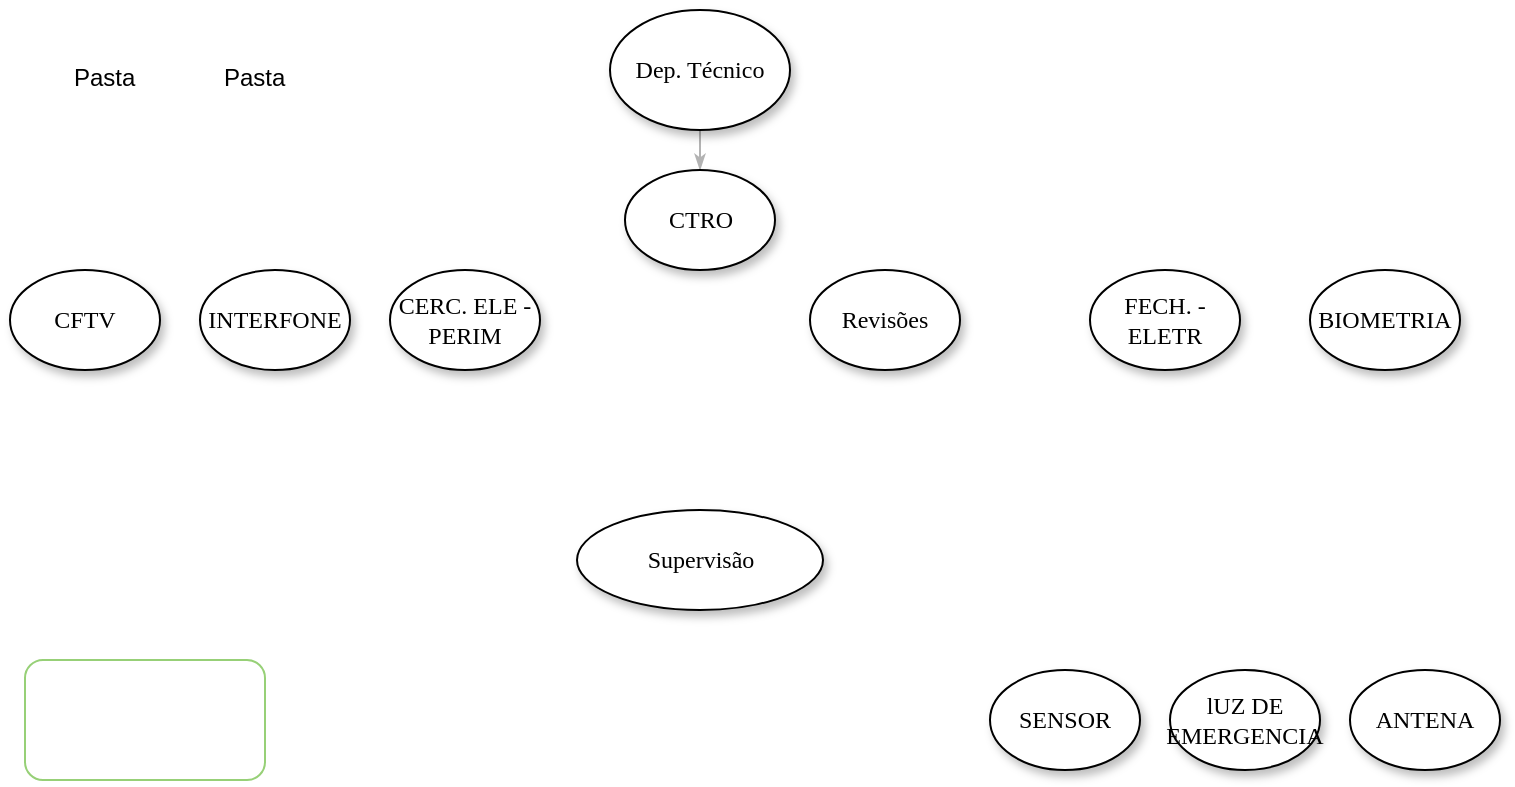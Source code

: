 <mxfile version="12.2.9" type="github" pages="3">
  <diagram id="42789a77-a242-8287-6e28-9cd8cfd52e62" name="Page-1">
    <mxGraphModel dx="770" dy="461" grid="1" gridSize="10" guides="1" tooltips="1" connect="1" arrows="1" fold="1" page="1" pageScale="1" pageWidth="1169" pageHeight="827" background="#ffffff" math="0" shadow="0">
      <root>
        <mxCell id="0"/>
        <mxCell id="1" parent="0"/>
        <mxCell id="1ea317790d2ca983-12" style="edgeStyle=none;rounded=1;html=1;labelBackgroundColor=none;startArrow=none;startFill=0;startSize=5;endArrow=classicThin;endFill=1;endSize=5;jettySize=auto;orthogonalLoop=1;strokeColor=#B3B3B3;strokeWidth=1;fontFamily=Verdana;fontSize=12" parent="1" source="1ea317790d2ca983-1" target="1ea317790d2ca983-2" edge="1">
          <mxGeometry relative="1" as="geometry"/>
        </mxCell>
        <mxCell id="1ea317790d2ca983-1" value="Dep. Técnico" style="ellipse;whiteSpace=wrap;html=1;rounded=0;shadow=1;comic=0;labelBackgroundColor=none;strokeWidth=1;fontFamily=Verdana;fontSize=12;align=center;" parent="1" vertex="1">
          <mxGeometry x="350" y="20" width="90" height="60" as="geometry"/>
        </mxCell>
        <mxCell id="1ea317790d2ca983-2" value="&lt;span&gt;CTRO&lt;br&gt;&lt;/span&gt;" style="ellipse;whiteSpace=wrap;html=1;rounded=0;shadow=1;comic=0;labelBackgroundColor=none;strokeWidth=1;fontFamily=Verdana;fontSize=12;align=center;" parent="1" vertex="1">
          <mxGeometry x="357.5" y="100" width="75" height="50" as="geometry"/>
        </mxCell>
        <mxCell id="1ea317790d2ca983-3" value="ANTENA" style="ellipse;whiteSpace=wrap;html=1;rounded=0;shadow=1;comic=0;labelBackgroundColor=none;strokeWidth=1;fontFamily=Verdana;fontSize=12;align=center;" parent="1" vertex="1">
          <mxGeometry x="720" y="350" width="75" height="50" as="geometry"/>
        </mxCell>
        <mxCell id="1ea317790d2ca983-4" value="lUZ DE EMERGENCIA" style="ellipse;whiteSpace=wrap;html=1;rounded=0;shadow=1;comic=0;labelBackgroundColor=none;strokeWidth=1;fontFamily=Verdana;fontSize=12;align=center;" parent="1" vertex="1">
          <mxGeometry x="630" y="350" width="75" height="50" as="geometry"/>
        </mxCell>
        <mxCell id="1ea317790d2ca983-6" value="INTERFONE" style="ellipse;whiteSpace=wrap;html=1;rounded=0;shadow=1;comic=0;labelBackgroundColor=none;strokeWidth=1;fontFamily=Verdana;fontSize=12;align=center;" parent="1" vertex="1">
          <mxGeometry x="145" y="150" width="75" height="50" as="geometry"/>
        </mxCell>
        <mxCell id="pv-MYPlanc4I3bOUTiyF-2" value="CERC. ELE - PERIM" style="ellipse;whiteSpace=wrap;html=1;rounded=0;shadow=1;comic=0;labelBackgroundColor=none;strokeWidth=1;fontFamily=Verdana;fontSize=12;align=center;" parent="1" vertex="1">
          <mxGeometry x="240" y="150" width="75" height="50" as="geometry"/>
        </mxCell>
        <mxCell id="1ea317790d2ca983-7" value="CFTV" style="ellipse;whiteSpace=wrap;html=1;rounded=0;shadow=1;comic=0;labelBackgroundColor=none;strokeWidth=1;fontFamily=Verdana;fontSize=12;align=center;" parent="1" vertex="1">
          <mxGeometry x="50" y="150" width="75" height="50" as="geometry"/>
        </mxCell>
        <mxCell id="1ea317790d2ca983-8" value="Supervisão" style="ellipse;whiteSpace=wrap;html=1;rounded=0;shadow=1;comic=0;labelBackgroundColor=none;strokeWidth=1;fontFamily=Verdana;fontSize=12;align=center;" parent="1" vertex="1">
          <mxGeometry x="333.5" y="270" width="123" height="50" as="geometry"/>
        </mxCell>
        <mxCell id="pv-MYPlanc4I3bOUTiyF-6" value="Pasta" style="text;html=1;" parent="1" vertex="1">
          <mxGeometry x="155" y="40" width="45" height="20" as="geometry"/>
        </mxCell>
        <mxCell id="pv-MYPlanc4I3bOUTiyF-9" value="Pasta" style="text;html=1;" parent="1" vertex="1">
          <mxGeometry x="80" y="40" width="45" height="20" as="geometry"/>
        </mxCell>
        <mxCell id="pv-MYPlanc4I3bOUTiyF-11" value="FECH. - ELETR" style="ellipse;whiteSpace=wrap;html=1;rounded=0;shadow=1;comic=0;labelBackgroundColor=none;strokeWidth=1;fontFamily=Verdana;fontSize=12;align=center;" parent="1" vertex="1">
          <mxGeometry x="590" y="150" width="75" height="50" as="geometry"/>
        </mxCell>
        <mxCell id="pv-MYPlanc4I3bOUTiyF-20" value="Revisões" style="ellipse;whiteSpace=wrap;html=1;rounded=0;shadow=1;comic=0;labelBackgroundColor=none;strokeWidth=1;fontFamily=Verdana;fontSize=12;align=center;" parent="1" vertex="1">
          <mxGeometry x="450" y="150" width="75" height="50" as="geometry"/>
        </mxCell>
        <mxCell id="pv-MYPlanc4I3bOUTiyF-23" value="BIOMETRIA" style="ellipse;whiteSpace=wrap;html=1;rounded=0;shadow=1;comic=0;labelBackgroundColor=none;strokeWidth=1;fontFamily=Verdana;fontSize=12;align=center;" parent="1" vertex="1">
          <mxGeometry x="700" y="150" width="75" height="50" as="geometry"/>
        </mxCell>
        <mxCell id="pv-MYPlanc4I3bOUTiyF-34" value="SENSOR" style="ellipse;whiteSpace=wrap;html=1;rounded=0;shadow=1;comic=0;labelBackgroundColor=none;strokeWidth=1;fontFamily=Verdana;fontSize=12;align=center;" parent="1" vertex="1">
          <mxGeometry x="540" y="350" width="75" height="50" as="geometry"/>
        </mxCell>
        <mxCell id="pv-MYPlanc4I3bOUTiyF-35" value="" style="rounded=1;whiteSpace=wrap;html=1;strokeColor=#97D077;strokeWidth=1;" parent="1" vertex="1">
          <mxGeometry x="57.5" y="345" width="120" height="60" as="geometry"/>
        </mxCell>
      </root>
    </mxGraphModel>
  </diagram>
  <diagram id="VowPSKLSwcdL8PGmFeqZ" name="Dep. Técinico">
    <mxGraphModel dx="1283" dy="768" grid="1" gridSize="10" guides="1" tooltips="1" connect="1" arrows="1" fold="1" page="1" pageScale="1" pageWidth="1169" pageHeight="827" math="0" shadow="0">
      <root>
        <mxCell id="izdePBgaHRLxN76MMXIb-0"/>
        <mxCell id="izdePBgaHRLxN76MMXIb-1" parent="izdePBgaHRLxN76MMXIb-0"/>
        <mxCell id="0TEE65AGIhRXkWMVHrGa-7" style="edgeStyle=orthogonalEdgeStyle;rounded=0;orthogonalLoop=1;jettySize=auto;html=1;exitX=0.5;exitY=1;exitDx=0;exitDy=0;entryX=0.5;entryY=0;entryDx=0;entryDy=0;" parent="izdePBgaHRLxN76MMXIb-1" source="1FYyuzmXrX8Bn1QbTcke-0" target="1FYyuzmXrX8Bn1QbTcke-1" edge="1">
          <mxGeometry relative="1" as="geometry"/>
        </mxCell>
        <mxCell id="1FYyuzmXrX8Bn1QbTcke-0" value="&lt;font style=&quot;font-size: 13px&quot;&gt;&lt;b&gt;Dep. Técinico&lt;/b&gt;&lt;/font&gt;" style="rounded=1;whiteSpace=wrap;html=1;strokeColor=#1A1A1A;strokeWidth=1;" parent="izdePBgaHRLxN76MMXIb-1" vertex="1">
          <mxGeometry x="497.5" y="107" width="120" height="40" as="geometry"/>
        </mxCell>
        <mxCell id="0TEE65AGIhRXkWMVHrGa-9" style="edgeStyle=orthogonalEdgeStyle;rounded=0;orthogonalLoop=1;jettySize=auto;html=1;exitX=0.5;exitY=1;exitDx=0;exitDy=0;entryX=0.5;entryY=0;entryDx=0;entryDy=0;" parent="izdePBgaHRLxN76MMXIb-1" source="1FYyuzmXrX8Bn1QbTcke-1" target="1FYyuzmXrX8Bn1QbTcke-7" edge="1">
          <mxGeometry relative="1" as="geometry"/>
        </mxCell>
        <mxCell id="0TEE65AGIhRXkWMVHrGa-10" style="edgeStyle=orthogonalEdgeStyle;rounded=0;orthogonalLoop=1;jettySize=auto;html=1;exitX=1;exitY=0.5;exitDx=0;exitDy=0;entryX=0.5;entryY=0;entryDx=0;entryDy=0;" parent="izdePBgaHRLxN76MMXIb-1" source="1FYyuzmXrX8Bn1QbTcke-1" target="1FYyuzmXrX8Bn1QbTcke-8" edge="1">
          <mxGeometry relative="1" as="geometry"/>
        </mxCell>
        <mxCell id="0TEE65AGIhRXkWMVHrGa-11" style="edgeStyle=orthogonalEdgeStyle;rounded=0;orthogonalLoop=1;jettySize=auto;html=1;exitX=1;exitY=0.5;exitDx=0;exitDy=0;" parent="izdePBgaHRLxN76MMXIb-1" source="1FYyuzmXrX8Bn1QbTcke-1" target="0TEE65AGIhRXkWMVHrGa-2" edge="1">
          <mxGeometry relative="1" as="geometry"/>
        </mxCell>
        <mxCell id="0TEE65AGIhRXkWMVHrGa-12" style="edgeStyle=orthogonalEdgeStyle;rounded=0;orthogonalLoop=1;jettySize=auto;html=1;exitX=1;exitY=0.5;exitDx=0;exitDy=0;entryX=0.5;entryY=0;entryDx=0;entryDy=0;" parent="izdePBgaHRLxN76MMXIb-1" source="1FYyuzmXrX8Bn1QbTcke-1" target="0TEE65AGIhRXkWMVHrGa-5" edge="1">
          <mxGeometry relative="1" as="geometry"/>
        </mxCell>
        <mxCell id="0TEE65AGIhRXkWMVHrGa-13" style="edgeStyle=orthogonalEdgeStyle;rounded=0;orthogonalLoop=1;jettySize=auto;html=1;exitX=1;exitY=0.5;exitDx=0;exitDy=0;entryX=0.5;entryY=0;entryDx=0;entryDy=0;" parent="izdePBgaHRLxN76MMXIb-1" source="1FYyuzmXrX8Bn1QbTcke-1" target="0TEE65AGIhRXkWMVHrGa-6" edge="1">
          <mxGeometry relative="1" as="geometry"/>
        </mxCell>
        <mxCell id="0TEE65AGIhRXkWMVHrGa-14" style="edgeStyle=orthogonalEdgeStyle;rounded=0;orthogonalLoop=1;jettySize=auto;html=1;exitX=0;exitY=0.5;exitDx=0;exitDy=0;entryX=0.5;entryY=0;entryDx=0;entryDy=0;" parent="izdePBgaHRLxN76MMXIb-1" source="1FYyuzmXrX8Bn1QbTcke-1" target="1FYyuzmXrX8Bn1QbTcke-6" edge="1">
          <mxGeometry relative="1" as="geometry"/>
        </mxCell>
        <mxCell id="0TEE65AGIhRXkWMVHrGa-15" style="edgeStyle=orthogonalEdgeStyle;rounded=0;orthogonalLoop=1;jettySize=auto;html=1;entryX=0.5;entryY=0;entryDx=0;entryDy=0;" parent="izdePBgaHRLxN76MMXIb-1" source="1FYyuzmXrX8Bn1QbTcke-1" target="1FYyuzmXrX8Bn1QbTcke-5" edge="1">
          <mxGeometry relative="1" as="geometry"/>
        </mxCell>
        <mxCell id="0TEE65AGIhRXkWMVHrGa-16" style="edgeStyle=orthogonalEdgeStyle;rounded=0;orthogonalLoop=1;jettySize=auto;html=1;entryX=0.5;entryY=0;entryDx=0;entryDy=0;" parent="izdePBgaHRLxN76MMXIb-1" source="1FYyuzmXrX8Bn1QbTcke-1" target="1FYyuzmXrX8Bn1QbTcke-4" edge="1">
          <mxGeometry relative="1" as="geometry"/>
        </mxCell>
        <mxCell id="0TEE65AGIhRXkWMVHrGa-17" style="edgeStyle=orthogonalEdgeStyle;rounded=0;orthogonalLoop=1;jettySize=auto;html=1;" parent="izdePBgaHRLxN76MMXIb-1" source="1FYyuzmXrX8Bn1QbTcke-1" target="1FYyuzmXrX8Bn1QbTcke-3" edge="1">
          <mxGeometry relative="1" as="geometry"/>
        </mxCell>
        <mxCell id="Jy4Oo53KS_WOsFD6y95R-51" style="edgeStyle=orthogonalEdgeStyle;rounded=0;orthogonalLoop=1;jettySize=auto;html=1;exitX=1;exitY=0.5;exitDx=0;exitDy=0;entryX=0.5;entryY=0;entryDx=0;entryDy=0;fontSize=12;" parent="izdePBgaHRLxN76MMXIb-1" source="1FYyuzmXrX8Bn1QbTcke-1" target="Jy4Oo53KS_WOsFD6y95R-50" edge="1">
          <mxGeometry relative="1" as="geometry"/>
        </mxCell>
        <mxCell id="1FYyuzmXrX8Bn1QbTcke-1" value="&lt;span style=&quot;font-size: 13px&quot;&gt;&lt;b&gt;CTRO&lt;/b&gt;&lt;/span&gt;" style="rounded=1;whiteSpace=wrap;html=1;strokeColor=#1A1A1A;strokeWidth=1;" parent="izdePBgaHRLxN76MMXIb-1" vertex="1">
          <mxGeometry x="497.5" y="207" width="120" height="40" as="geometry"/>
        </mxCell>
        <mxCell id="Jy4Oo53KS_WOsFD6y95R-13" style="edgeStyle=orthogonalEdgeStyle;rounded=0;orthogonalLoop=1;jettySize=auto;html=1;entryX=0.5;entryY=0;entryDx=0;entryDy=0;" parent="izdePBgaHRLxN76MMXIb-1" source="1FYyuzmXrX8Bn1QbTcke-3" target="0TEE65AGIhRXkWMVHrGa-18" edge="1">
          <mxGeometry relative="1" as="geometry"/>
        </mxCell>
        <mxCell id="1FYyuzmXrX8Bn1QbTcke-3" value="&lt;span style=&quot;font-size: 12px;&quot;&gt;&lt;b style=&quot;font-size: 12px;&quot;&gt;Antena Coletiva&lt;/b&gt;&lt;/span&gt;" style="rounded=1;whiteSpace=wrap;html=1;strokeColor=#1A1A1A;strokeWidth=1;fontSize=12;spacing=2;" parent="izdePBgaHRLxN76MMXIb-1" vertex="1">
          <mxGeometry x="10" y="307" width="100" height="40" as="geometry"/>
        </mxCell>
        <mxCell id="Jy4Oo53KS_WOsFD6y95R-16" style="edgeStyle=orthogonalEdgeStyle;rounded=0;orthogonalLoop=1;jettySize=auto;html=1;entryX=0.5;entryY=0;entryDx=0;entryDy=0;" parent="izdePBgaHRLxN76MMXIb-1" source="1FYyuzmXrX8Bn1QbTcke-4" target="0TEE65AGIhRXkWMVHrGa-21" edge="1">
          <mxGeometry relative="1" as="geometry"/>
        </mxCell>
        <mxCell id="1FYyuzmXrX8Bn1QbTcke-4" value="&lt;span style=&quot;font-size: 13px&quot;&gt;&lt;b&gt;Interfone&lt;/b&gt;&lt;/span&gt;" style="rounded=1;whiteSpace=wrap;html=1;strokeColor=#1A1A1A;strokeWidth=1;" parent="izdePBgaHRLxN76MMXIb-1" vertex="1">
          <mxGeometry x="123.5" y="307" width="100" height="40" as="geometry"/>
        </mxCell>
        <mxCell id="Jy4Oo53KS_WOsFD6y95R-18" style="edgeStyle=orthogonalEdgeStyle;rounded=0;orthogonalLoop=1;jettySize=auto;html=1;entryX=0.5;entryY=0;entryDx=0;entryDy=0;" parent="izdePBgaHRLxN76MMXIb-1" source="1FYyuzmXrX8Bn1QbTcke-5" target="0TEE65AGIhRXkWMVHrGa-23" edge="1">
          <mxGeometry relative="1" as="geometry"/>
        </mxCell>
        <mxCell id="1FYyuzmXrX8Bn1QbTcke-5" value="&lt;span style=&quot;font-size: 13px&quot;&gt;&lt;b&gt;Portão&lt;/b&gt;&lt;/span&gt;" style="rounded=1;whiteSpace=wrap;html=1;strokeColor=#d79b00;strokeWidth=1;fillColor=#ffe6cc;" parent="izdePBgaHRLxN76MMXIb-1" vertex="1">
          <mxGeometry x="236.5" y="307" width="100" height="40" as="geometry"/>
        </mxCell>
        <mxCell id="Jy4Oo53KS_WOsFD6y95R-25" style="edgeStyle=orthogonalEdgeStyle;rounded=0;orthogonalLoop=1;jettySize=auto;html=1;exitX=0.5;exitY=1;exitDx=0;exitDy=0;entryX=0.5;entryY=0;entryDx=0;entryDy=0;" parent="izdePBgaHRLxN76MMXIb-1" source="1FYyuzmXrX8Bn1QbTcke-6" target="0TEE65AGIhRXkWMVHrGa-26" edge="1">
          <mxGeometry relative="1" as="geometry"/>
        </mxCell>
        <mxCell id="1FYyuzmXrX8Bn1QbTcke-6" value="&lt;span style=&quot;font-size: 13px&quot;&gt;&lt;b&gt;Biométria &amp;amp; Fechadura Ele.&lt;/b&gt;&lt;/span&gt;" style="rounded=1;whiteSpace=wrap;html=1;strokeColor=#1A1A1A;strokeWidth=1;" parent="izdePBgaHRLxN76MMXIb-1" vertex="1">
          <mxGeometry x="355" y="307" width="100" height="40" as="geometry"/>
        </mxCell>
        <mxCell id="Jy4Oo53KS_WOsFD6y95R-27" style="edgeStyle=orthogonalEdgeStyle;rounded=0;orthogonalLoop=1;jettySize=auto;html=1;exitX=0.5;exitY=1;exitDx=0;exitDy=0;entryX=0.5;entryY=0;entryDx=0;entryDy=0;" parent="izdePBgaHRLxN76MMXIb-1" source="1FYyuzmXrX8Bn1QbTcke-7" target="0TEE65AGIhRXkWMVHrGa-28" edge="1">
          <mxGeometry relative="1" as="geometry"/>
        </mxCell>
        <mxCell id="1FYyuzmXrX8Bn1QbTcke-7" value="&lt;span style=&quot;font-size: 13px&quot;&gt;&lt;b&gt;Luz de Emergência&lt;/b&gt;&lt;/span&gt;" style="rounded=1;whiteSpace=wrap;html=1;strokeColor=#1A1A1A;strokeWidth=1;" parent="izdePBgaHRLxN76MMXIb-1" vertex="1">
          <mxGeometry x="470" y="307" width="100" height="40" as="geometry"/>
        </mxCell>
        <mxCell id="Jy4Oo53KS_WOsFD6y95R-29" style="edgeStyle=orthogonalEdgeStyle;rounded=0;orthogonalLoop=1;jettySize=auto;html=1;exitX=0.5;exitY=1;exitDx=0;exitDy=0;entryX=0.5;entryY=0;entryDx=0;entryDy=0;" parent="izdePBgaHRLxN76MMXIb-1" source="1FYyuzmXrX8Bn1QbTcke-8" target="Jy4Oo53KS_WOsFD6y95R-0" edge="1">
          <mxGeometry relative="1" as="geometry"/>
        </mxCell>
        <mxCell id="1FYyuzmXrX8Bn1QbTcke-8" value="&lt;span style=&quot;font-size: 13px&quot;&gt;&lt;b&gt;Sensor de Presença&lt;/b&gt;&lt;/span&gt;" style="rounded=1;whiteSpace=wrap;html=1;strokeColor=#1A1A1A;strokeWidth=1;" parent="izdePBgaHRLxN76MMXIb-1" vertex="1">
          <mxGeometry x="583.5" y="307" width="100" height="40" as="geometry"/>
        </mxCell>
        <mxCell id="Jy4Oo53KS_WOsFD6y95R-31" style="edgeStyle=orthogonalEdgeStyle;rounded=0;orthogonalLoop=1;jettySize=auto;html=1;exitX=0.5;exitY=1;exitDx=0;exitDy=0;entryX=0.5;entryY=0;entryDx=0;entryDy=0;" parent="izdePBgaHRLxN76MMXIb-1" source="0TEE65AGIhRXkWMVHrGa-2" target="Jy4Oo53KS_WOsFD6y95R-2" edge="1">
          <mxGeometry relative="1" as="geometry"/>
        </mxCell>
        <mxCell id="0TEE65AGIhRXkWMVHrGa-2" value="&lt;span style=&quot;font-size: 13px&quot;&gt;&lt;b&gt;CFTV&lt;/b&gt;&lt;/span&gt;" style="rounded=1;whiteSpace=wrap;html=1;strokeColor=#d79b00;strokeWidth=1;fillColor=#ffe6cc;" parent="izdePBgaHRLxN76MMXIb-1" vertex="1">
          <mxGeometry x="699" y="307" width="100" height="40" as="geometry"/>
        </mxCell>
        <mxCell id="Jy4Oo53KS_WOsFD6y95R-36" style="edgeStyle=orthogonalEdgeStyle;rounded=0;orthogonalLoop=1;jettySize=auto;html=1;exitX=0.5;exitY=1;exitDx=0;exitDy=0;entryX=0.5;entryY=0;entryDx=0;entryDy=0;" parent="izdePBgaHRLxN76MMXIb-1" source="0TEE65AGIhRXkWMVHrGa-5" target="Jy4Oo53KS_WOsFD6y95R-7" edge="1">
          <mxGeometry relative="1" as="geometry"/>
        </mxCell>
        <mxCell id="0TEE65AGIhRXkWMVHrGa-5" value="&lt;span style=&quot;font-size: 13px&quot;&gt;&lt;b&gt;Vistoria&lt;/b&gt;&lt;/span&gt;" style="rounded=1;whiteSpace=wrap;html=1;strokeColor=#1A1A1A;strokeWidth=1;" parent="izdePBgaHRLxN76MMXIb-1" vertex="1">
          <mxGeometry x="815" y="307" width="100" height="40" as="geometry"/>
        </mxCell>
        <mxCell id="Jy4Oo53KS_WOsFD6y95R-39" style="edgeStyle=orthogonalEdgeStyle;rounded=0;orthogonalLoop=1;jettySize=auto;html=1;exitX=0.5;exitY=1;exitDx=0;exitDy=0;entryX=0.5;entryY=0;entryDx=0;entryDy=0;" parent="izdePBgaHRLxN76MMXIb-1" source="0TEE65AGIhRXkWMVHrGa-6" target="Jy4Oo53KS_WOsFD6y95R-10" edge="1">
          <mxGeometry relative="1" as="geometry"/>
        </mxCell>
        <mxCell id="0TEE65AGIhRXkWMVHrGa-6" value="&lt;span style=&quot;font-size: 13px&quot;&gt;&lt;b&gt;Outros&lt;/b&gt;&lt;/span&gt;" style="rounded=1;whiteSpace=wrap;html=1;strokeColor=#1A1A1A;strokeWidth=1;" parent="izdePBgaHRLxN76MMXIb-1" vertex="1">
          <mxGeometry x="930" y="307" width="100" height="40" as="geometry"/>
        </mxCell>
        <mxCell id="Jy4Oo53KS_WOsFD6y95R-14" style="edgeStyle=orthogonalEdgeStyle;rounded=0;orthogonalLoop=1;jettySize=auto;html=1;exitX=0.5;exitY=1;exitDx=0;exitDy=0;entryX=0.5;entryY=0;entryDx=0;entryDy=0;" parent="izdePBgaHRLxN76MMXIb-1" source="0TEE65AGIhRXkWMVHrGa-18" target="0TEE65AGIhRXkWMVHrGa-19" edge="1">
          <mxGeometry relative="1" as="geometry"/>
        </mxCell>
        <mxCell id="0TEE65AGIhRXkWMVHrGa-18" value="&lt;span style=&quot;font-size: 13px&quot;&gt;&lt;b&gt;Instalação&lt;/b&gt;&lt;/span&gt;" style="rounded=1;whiteSpace=wrap;html=1;strokeColor=#1A1A1A;strokeWidth=1;" parent="izdePBgaHRLxN76MMXIb-1" vertex="1">
          <mxGeometry x="15" y="382.5" width="90" height="40" as="geometry"/>
        </mxCell>
        <mxCell id="Jy4Oo53KS_WOsFD6y95R-15" style="edgeStyle=orthogonalEdgeStyle;rounded=0;orthogonalLoop=1;jettySize=auto;html=1;entryX=0.5;entryY=0;entryDx=0;entryDy=0;" parent="izdePBgaHRLxN76MMXIb-1" source="0TEE65AGIhRXkWMVHrGa-19" target="0TEE65AGIhRXkWMVHrGa-20" edge="1">
          <mxGeometry relative="1" as="geometry"/>
        </mxCell>
        <mxCell id="0TEE65AGIhRXkWMVHrGa-19" value="&lt;span style=&quot;font-size: 13px&quot;&gt;&lt;b&gt;Extenção&lt;/b&gt;&lt;/span&gt;" style="rounded=1;whiteSpace=wrap;html=1;strokeColor=#1A1A1A;strokeWidth=1;" parent="izdePBgaHRLxN76MMXIb-1" vertex="1">
          <mxGeometry x="15" y="457.5" width="90" height="40" as="geometry"/>
        </mxCell>
        <mxCell id="0TEE65AGIhRXkWMVHrGa-20" value="&lt;span style=&quot;font-size: 13px&quot;&gt;&lt;b&gt;Manutenção&lt;/b&gt;&lt;/span&gt;" style="rounded=1;whiteSpace=wrap;html=1;strokeColor=#1A1A1A;strokeWidth=1;" parent="izdePBgaHRLxN76MMXIb-1" vertex="1">
          <mxGeometry x="15" y="532.5" width="90" height="40" as="geometry"/>
        </mxCell>
        <mxCell id="Jy4Oo53KS_WOsFD6y95R-17" style="edgeStyle=orthogonalEdgeStyle;rounded=0;orthogonalLoop=1;jettySize=auto;html=1;entryX=0.5;entryY=0;entryDx=0;entryDy=0;" parent="izdePBgaHRLxN76MMXIb-1" source="0TEE65AGIhRXkWMVHrGa-21" target="0TEE65AGIhRXkWMVHrGa-22" edge="1">
          <mxGeometry relative="1" as="geometry"/>
        </mxCell>
        <mxCell id="0TEE65AGIhRXkWMVHrGa-21" value="&lt;span style=&quot;font-size: 13px&quot;&gt;&lt;b&gt;Instalação&lt;/b&gt;&lt;/span&gt;" style="rounded=1;whiteSpace=wrap;html=1;strokeColor=#1A1A1A;strokeWidth=1;" parent="izdePBgaHRLxN76MMXIb-1" vertex="1">
          <mxGeometry x="128.5" y="383.5" width="90" height="40" as="geometry"/>
        </mxCell>
        <mxCell id="0TEE65AGIhRXkWMVHrGa-22" value="&lt;span style=&quot;font-size: 13px&quot;&gt;&lt;b&gt;Manutenção&lt;/b&gt;&lt;/span&gt;" style="rounded=1;whiteSpace=wrap;html=1;strokeColor=#1A1A1A;strokeWidth=1;" parent="izdePBgaHRLxN76MMXIb-1" vertex="1">
          <mxGeometry x="128.5" y="460" width="90" height="40" as="geometry"/>
        </mxCell>
        <mxCell id="Jy4Oo53KS_WOsFD6y95R-48" style="edgeStyle=orthogonalEdgeStyle;rounded=0;orthogonalLoop=1;jettySize=auto;html=1;exitX=0.5;exitY=1;exitDx=0;exitDy=0;fontSize=12;" parent="izdePBgaHRLxN76MMXIb-1" source="0TEE65AGIhRXkWMVHrGa-23" target="0TEE65AGIhRXkWMVHrGa-24" edge="1">
          <mxGeometry relative="1" as="geometry"/>
        </mxCell>
        <mxCell id="0TEE65AGIhRXkWMVHrGa-23" value="&lt;span style=&quot;font-size: 13px&quot;&gt;&lt;b&gt;Instalação&lt;/b&gt;&lt;/span&gt;" style="rounded=1;whiteSpace=wrap;html=1;strokeColor=#1A1A1A;strokeWidth=1;" parent="izdePBgaHRLxN76MMXIb-1" vertex="1">
          <mxGeometry x="241.5" y="392" width="90" height="40" as="geometry"/>
        </mxCell>
        <mxCell id="Jy4Oo53KS_WOsFD6y95R-24" style="edgeStyle=orthogonalEdgeStyle;rounded=0;orthogonalLoop=1;jettySize=auto;html=1;exitX=0.5;exitY=1;exitDx=0;exitDy=0;entryX=0.5;entryY=0;entryDx=0;entryDy=0;" parent="izdePBgaHRLxN76MMXIb-1" source="0TEE65AGIhRXkWMVHrGa-24" target="0TEE65AGIhRXkWMVHrGa-25" edge="1">
          <mxGeometry relative="1" as="geometry"/>
        </mxCell>
        <mxCell id="0TEE65AGIhRXkWMVHrGa-24" value="&lt;span style=&quot;font-size: 13px&quot;&gt;&lt;b&gt;Manutenção&lt;/b&gt;&lt;/span&gt;" style="rounded=1;whiteSpace=wrap;html=1;strokeColor=#1A1A1A;strokeWidth=1;" parent="izdePBgaHRLxN76MMXIb-1" vertex="1">
          <mxGeometry x="241.5" y="462.5" width="90" height="40" as="geometry"/>
        </mxCell>
        <mxCell id="0TEE65AGIhRXkWMVHrGa-25" value="&lt;span style=&quot;font-size: 13px&quot;&gt;&lt;b&gt;Laboratório&lt;/b&gt;&lt;/span&gt;" style="rounded=1;whiteSpace=wrap;html=1;strokeColor=#1A1A1A;strokeWidth=1;" parent="izdePBgaHRLxN76MMXIb-1" vertex="1">
          <mxGeometry x="241.5" y="533" width="90" height="40" as="geometry"/>
        </mxCell>
        <mxCell id="Jy4Oo53KS_WOsFD6y95R-26" style="edgeStyle=orthogonalEdgeStyle;rounded=0;orthogonalLoop=1;jettySize=auto;html=1;" parent="izdePBgaHRLxN76MMXIb-1" source="0TEE65AGIhRXkWMVHrGa-26" target="0TEE65AGIhRXkWMVHrGa-27" edge="1">
          <mxGeometry relative="1" as="geometry"/>
        </mxCell>
        <mxCell id="0TEE65AGIhRXkWMVHrGa-26" value="&lt;span style=&quot;font-size: 13px&quot;&gt;&lt;b&gt;Instalação&lt;/b&gt;&lt;/span&gt;" style="rounded=1;whiteSpace=wrap;html=1;strokeColor=#1A1A1A;strokeWidth=1;" parent="izdePBgaHRLxN76MMXIb-1" vertex="1">
          <mxGeometry x="360" y="382" width="90" height="40" as="geometry"/>
        </mxCell>
        <mxCell id="0TEE65AGIhRXkWMVHrGa-27" value="&lt;span style=&quot;font-size: 13px&quot;&gt;&lt;b&gt;Manutenção&lt;/b&gt;&lt;/span&gt;" style="rounded=1;whiteSpace=wrap;html=1;strokeColor=#1A1A1A;strokeWidth=1;" parent="izdePBgaHRLxN76MMXIb-1" vertex="1">
          <mxGeometry x="360" y="457" width="90" height="40" as="geometry"/>
        </mxCell>
        <mxCell id="Jy4Oo53KS_WOsFD6y95R-28" style="edgeStyle=orthogonalEdgeStyle;rounded=0;orthogonalLoop=1;jettySize=auto;html=1;entryX=0.5;entryY=0;entryDx=0;entryDy=0;" parent="izdePBgaHRLxN76MMXIb-1" source="0TEE65AGIhRXkWMVHrGa-28" target="0TEE65AGIhRXkWMVHrGa-29" edge="1">
          <mxGeometry relative="1" as="geometry"/>
        </mxCell>
        <mxCell id="0TEE65AGIhRXkWMVHrGa-28" value="&lt;span style=&quot;font-size: 13px&quot;&gt;&lt;b&gt;Instalação Bloco Aut&lt;br&gt;&lt;/b&gt;&lt;/span&gt;" style="rounded=1;whiteSpace=wrap;html=1;strokeColor=#1A1A1A;strokeWidth=1;" parent="izdePBgaHRLxN76MMXIb-1" vertex="1">
          <mxGeometry x="475" y="383.5" width="90" height="40" as="geometry"/>
        </mxCell>
        <mxCell id="0TEE65AGIhRXkWMVHrGa-29" value="&lt;span style=&quot;font-size: 13px&quot;&gt;&lt;b&gt;Manutenção&lt;/b&gt;&lt;/span&gt;" style="rounded=1;whiteSpace=wrap;html=1;strokeColor=#1A1A1A;strokeWidth=1;" parent="izdePBgaHRLxN76MMXIb-1" vertex="1">
          <mxGeometry x="475" y="460" width="90" height="40" as="geometry"/>
        </mxCell>
        <mxCell id="Jy4Oo53KS_WOsFD6y95R-49" style="edgeStyle=orthogonalEdgeStyle;rounded=0;orthogonalLoop=1;jettySize=auto;html=1;exitX=0.5;exitY=1;exitDx=0;exitDy=0;entryX=0.5;entryY=0;entryDx=0;entryDy=0;fontSize=12;" parent="izdePBgaHRLxN76MMXIb-1" source="Jy4Oo53KS_WOsFD6y95R-0" target="Jy4Oo53KS_WOsFD6y95R-1" edge="1">
          <mxGeometry relative="1" as="geometry"/>
        </mxCell>
        <mxCell id="Jy4Oo53KS_WOsFD6y95R-0" value="&lt;span style=&quot;font-size: 13px&quot;&gt;&lt;b&gt;Instalação&lt;/b&gt;&lt;/span&gt;" style="rounded=1;whiteSpace=wrap;html=1;strokeColor=#1A1A1A;strokeWidth=1;" parent="izdePBgaHRLxN76MMXIb-1" vertex="1">
          <mxGeometry x="588.5" y="383.5" width="90" height="40" as="geometry"/>
        </mxCell>
        <mxCell id="Jy4Oo53KS_WOsFD6y95R-1" value="&lt;span style=&quot;font-size: 13px&quot;&gt;&lt;b&gt;Manutenção&lt;/b&gt;&lt;/span&gt;" style="rounded=1;whiteSpace=wrap;html=1;strokeColor=#1A1A1A;strokeWidth=1;" parent="izdePBgaHRLxN76MMXIb-1" vertex="1">
          <mxGeometry x="588.5" y="460" width="90" height="40" as="geometry"/>
        </mxCell>
        <mxCell id="xkTRPchMBMHZ2520JxN0-0" style="edgeStyle=orthogonalEdgeStyle;rounded=0;orthogonalLoop=1;jettySize=auto;html=1;exitX=0.5;exitY=1;exitDx=0;exitDy=0;entryX=0.5;entryY=0;entryDx=0;entryDy=0;" edge="1" parent="izdePBgaHRLxN76MMXIb-1" source="Jy4Oo53KS_WOsFD6y95R-2" target="Jy4Oo53KS_WOsFD6y95R-3">
          <mxGeometry relative="1" as="geometry"/>
        </mxCell>
        <mxCell id="Jy4Oo53KS_WOsFD6y95R-2" value="&lt;span style=&quot;font-size: 13px&quot;&gt;&lt;b&gt;Instalação&lt;/b&gt;&lt;/span&gt;" style="rounded=1;whiteSpace=wrap;html=1;strokeColor=#1A1A1A;strokeWidth=1;" parent="izdePBgaHRLxN76MMXIb-1" vertex="1">
          <mxGeometry x="704" y="382.5" width="90" height="40" as="geometry"/>
        </mxCell>
        <mxCell id="Jy4Oo53KS_WOsFD6y95R-33" style="edgeStyle=orthogonalEdgeStyle;rounded=0;orthogonalLoop=1;jettySize=auto;html=1;exitX=0.5;exitY=1;exitDx=0;exitDy=0;entryX=0.5;entryY=0;entryDx=0;entryDy=0;" parent="izdePBgaHRLxN76MMXIb-1" source="Jy4Oo53KS_WOsFD6y95R-3" target="Jy4Oo53KS_WOsFD6y95R-4" edge="1">
          <mxGeometry relative="1" as="geometry"/>
        </mxCell>
        <mxCell id="Jy4Oo53KS_WOsFD6y95R-3" value="&lt;span style=&quot;font-size: 13px&quot;&gt;&lt;b&gt;Manutenção&lt;/b&gt;&lt;/span&gt;" style="rounded=1;whiteSpace=wrap;html=1;strokeColor=#1A1A1A;strokeWidth=1;" parent="izdePBgaHRLxN76MMXIb-1" vertex="1">
          <mxGeometry x="704" y="457" width="90" height="40" as="geometry"/>
        </mxCell>
        <mxCell id="Jy4Oo53KS_WOsFD6y95R-34" style="edgeStyle=orthogonalEdgeStyle;rounded=0;orthogonalLoop=1;jettySize=auto;html=1;entryX=0.5;entryY=0;entryDx=0;entryDy=0;" parent="izdePBgaHRLxN76MMXIb-1" source="Jy4Oo53KS_WOsFD6y95R-4" target="Jy4Oo53KS_WOsFD6y95R-5" edge="1">
          <mxGeometry relative="1" as="geometry"/>
        </mxCell>
        <mxCell id="Jy4Oo53KS_WOsFD6y95R-4" value="&lt;span style=&quot;font-size: 13px&quot;&gt;&lt;b&gt;Inst. em Elev&lt;/b&gt;&lt;/span&gt;" style="rounded=1;whiteSpace=wrap;html=1;strokeColor=#1A1A1A;strokeWidth=1;" parent="izdePBgaHRLxN76MMXIb-1" vertex="1">
          <mxGeometry x="704" y="531" width="90" height="40" as="geometry"/>
        </mxCell>
        <mxCell id="Jy4Oo53KS_WOsFD6y95R-35" style="edgeStyle=orthogonalEdgeStyle;rounded=0;orthogonalLoop=1;jettySize=auto;html=1;exitX=0.5;exitY=1;exitDx=0;exitDy=0;entryX=0.5;entryY=0;entryDx=0;entryDy=0;" parent="izdePBgaHRLxN76MMXIb-1" source="Jy4Oo53KS_WOsFD6y95R-5" target="Jy4Oo53KS_WOsFD6y95R-6" edge="1">
          <mxGeometry relative="1" as="geometry"/>
        </mxCell>
        <mxCell id="Jy4Oo53KS_WOsFD6y95R-5" value="&lt;span style=&quot;font-size: 13px&quot;&gt;&lt;b&gt;Rede, Cab, Estr, Rack&lt;/b&gt;&lt;/span&gt;" style="rounded=1;whiteSpace=wrap;html=1;strokeColor=#1A1A1A;strokeWidth=1;" parent="izdePBgaHRLxN76MMXIb-1" vertex="1">
          <mxGeometry x="704" y="600" width="90" height="40" as="geometry"/>
        </mxCell>
        <mxCell id="Jy4Oo53KS_WOsFD6y95R-6" value="&lt;span style=&quot;font-size: 13px&quot;&gt;&lt;b&gt;Tecnol. Nova ????&lt;/b&gt;&lt;/span&gt;" style="rounded=1;whiteSpace=wrap;html=1;strokeColor=#1A1A1A;strokeWidth=1;" parent="izdePBgaHRLxN76MMXIb-1" vertex="1">
          <mxGeometry x="704" y="690" width="90" height="40" as="geometry"/>
        </mxCell>
        <mxCell id="Jy4Oo53KS_WOsFD6y95R-37" style="edgeStyle=orthogonalEdgeStyle;rounded=0;orthogonalLoop=1;jettySize=auto;html=1;exitX=0.5;exitY=1;exitDx=0;exitDy=0;" parent="izdePBgaHRLxN76MMXIb-1" source="Jy4Oo53KS_WOsFD6y95R-7" target="Jy4Oo53KS_WOsFD6y95R-8" edge="1">
          <mxGeometry relative="1" as="geometry"/>
        </mxCell>
        <mxCell id="Jy4Oo53KS_WOsFD6y95R-7" value="&lt;span style=&quot;font-size: 13px&quot;&gt;&lt;b&gt;Fut. Instalações&lt;/b&gt;&lt;/span&gt;" style="rounded=1;whiteSpace=wrap;html=1;strokeColor=#1A1A1A;strokeWidth=1;" parent="izdePBgaHRLxN76MMXIb-1" vertex="1">
          <mxGeometry x="820" y="383.5" width="90" height="40" as="geometry"/>
        </mxCell>
        <mxCell id="Jy4Oo53KS_WOsFD6y95R-43" style="edgeStyle=orthogonalEdgeStyle;rounded=0;orthogonalLoop=1;jettySize=auto;html=1;exitX=0.5;exitY=1;exitDx=0;exitDy=0;entryX=0.5;entryY=0;entryDx=0;entryDy=0;fontSize=37;" parent="izdePBgaHRLxN76MMXIb-1" source="Jy4Oo53KS_WOsFD6y95R-8" target="Jy4Oo53KS_WOsFD6y95R-9" edge="1">
          <mxGeometry relative="1" as="geometry"/>
        </mxCell>
        <mxCell id="Jy4Oo53KS_WOsFD6y95R-8" value="&lt;span style=&quot;font-size: 13px&quot;&gt;&lt;b&gt;Novos Clientes&lt;/b&gt;&lt;/span&gt;" style="rounded=1;whiteSpace=wrap;html=1;strokeColor=#1A1A1A;strokeWidth=1;" parent="izdePBgaHRLxN76MMXIb-1" vertex="1">
          <mxGeometry x="820" y="457.5" width="90" height="40" as="geometry"/>
        </mxCell>
        <mxCell id="Jy4Oo53KS_WOsFD6y95R-9" value="&lt;span style=&quot;font-size: 13px&quot;&gt;&lt;b&gt;Atendimento Avulso&lt;/b&gt;&lt;/span&gt;" style="rounded=1;whiteSpace=wrap;html=1;strokeColor=#1A1A1A;strokeWidth=1;" parent="izdePBgaHRLxN76MMXIb-1" vertex="1">
          <mxGeometry x="820" y="531.5" width="90" height="40" as="geometry"/>
        </mxCell>
        <mxCell id="Jy4Oo53KS_WOsFD6y95R-40" style="edgeStyle=orthogonalEdgeStyle;rounded=0;orthogonalLoop=1;jettySize=auto;html=1;exitX=0.5;exitY=1;exitDx=0;exitDy=0;entryX=0.5;entryY=0;entryDx=0;entryDy=0;" parent="izdePBgaHRLxN76MMXIb-1" source="Jy4Oo53KS_WOsFD6y95R-10" target="Jy4Oo53KS_WOsFD6y95R-11" edge="1">
          <mxGeometry relative="1" as="geometry"/>
        </mxCell>
        <mxCell id="Jy4Oo53KS_WOsFD6y95R-10" value="&lt;span style=&quot;font-size: 13px&quot;&gt;&lt;b&gt;Novos Clientes&lt;/b&gt;&lt;/span&gt;" style="rounded=1;whiteSpace=wrap;html=1;strokeColor=#1A1A1A;strokeWidth=1;" parent="izdePBgaHRLxN76MMXIb-1" vertex="1">
          <mxGeometry x="936" y="383.5" width="90" height="40" as="geometry"/>
        </mxCell>
        <mxCell id="Jy4Oo53KS_WOsFD6y95R-11" value="&lt;span style=&quot;font-size: 13px&quot;&gt;&lt;b&gt;Cli.&amp;nbsp;&lt;/b&gt;&lt;/span&gt;" style="rounded=1;whiteSpace=wrap;html=1;strokeColor=#1A1A1A;strokeWidth=1;" parent="izdePBgaHRLxN76MMXIb-1" vertex="1">
          <mxGeometry x="936" y="460" width="90" height="40" as="geometry"/>
        </mxCell>
        <mxCell id="Jy4Oo53KS_WOsFD6y95R-12" value="Organograma - Departamento Técnico" style="text;html=1;align=center;verticalAlign=middle;resizable=0;points=[];;autosize=1;fontSize=37;labelPosition=center;verticalLabelPosition=middle;fontStyle=3" parent="izdePBgaHRLxN76MMXIb-1" vertex="1">
          <mxGeometry x="251.5" y="30" width="690" height="50" as="geometry"/>
        </mxCell>
        <mxCell id="Jy4Oo53KS_WOsFD6y95R-50" value="&lt;span style=&quot;font-size: 13px&quot;&gt;&lt;b&gt;Revisões&lt;/b&gt;&lt;/span&gt;" style="rounded=1;whiteSpace=wrap;html=1;strokeColor=#6c8ebf;strokeWidth=1;fillColor=#dae8fc;" parent="izdePBgaHRLxN76MMXIb-1" vertex="1">
          <mxGeometry x="1050" y="307" width="100" height="40" as="geometry"/>
        </mxCell>
      </root>
    </mxGraphModel>
  </diagram>
  <diagram id="8KfQrTrfPnbwiC3lRqTd" name="Rel. Técnicos">
    <mxGraphModel dx="770" dy="461" grid="1" gridSize="10" guides="1" tooltips="1" connect="1" arrows="1" fold="1" page="1" pageScale="1" pageWidth="1169" pageHeight="827" math="0" shadow="0">
      <root>
        <mxCell id="xOvDZEdbGV89iZtSwiis-0"/>
        <mxCell id="xOvDZEdbGV89iZtSwiis-1" parent="xOvDZEdbGV89iZtSwiis-0"/>
        <mxCell id="SPmSB9y7WpxBXGrbxDkL-1" style="edgeStyle=orthogonalEdgeStyle;rounded=0;orthogonalLoop=1;jettySize=auto;html=1;exitX=0.5;exitY=1;exitDx=0;exitDy=0;" edge="1" parent="xOvDZEdbGV89iZtSwiis-1">
          <mxGeometry relative="1" as="geometry">
            <mxPoint x="345" y="130" as="sourcePoint"/>
            <mxPoint x="345" y="130" as="targetPoint"/>
          </mxGeometry>
        </mxCell>
        <mxCell id="SPmSB9y7WpxBXGrbxDkL-2" value="Alessandro" style="rounded=1;whiteSpace=wrap;html=1;strokeColor=#1A1A1A;strokeWidth=1;" vertex="1" parent="xOvDZEdbGV89iZtSwiis-1">
          <mxGeometry x="100" y="90" width="100" height="30" as="geometry"/>
        </mxCell>
        <mxCell id="WSHLsQrSxuPAVJsLdCBU-3" value="Balbino" style="rounded=1;whiteSpace=wrap;html=1;strokeColor=#1A1A1A;strokeWidth=1;" vertex="1" parent="xOvDZEdbGV89iZtSwiis-1">
          <mxGeometry x="220" y="90" width="100" height="30" as="geometry"/>
        </mxCell>
        <mxCell id="WSHLsQrSxuPAVJsLdCBU-4" value="Rafael" style="rounded=1;whiteSpace=wrap;html=1;strokeColor=#1A1A1A;strokeWidth=1;" vertex="1" parent="xOvDZEdbGV89iZtSwiis-1">
          <mxGeometry x="340" y="90" width="100" height="30" as="geometry"/>
        </mxCell>
        <mxCell id="WSHLsQrSxuPAVJsLdCBU-5" value="Claudio" style="rounded=1;whiteSpace=wrap;html=1;strokeColor=#1A1A1A;strokeWidth=1;" vertex="1" parent="xOvDZEdbGV89iZtSwiis-1">
          <mxGeometry x="460" y="110" width="100" height="30" as="geometry"/>
        </mxCell>
        <mxCell id="WSHLsQrSxuPAVJsLdCBU-6" value="Jucelino - sup. noturno" style="rounded=1;whiteSpace=wrap;html=1;strokeColor=#1A1A1A;strokeWidth=1;" vertex="1" parent="xOvDZEdbGV89iZtSwiis-1">
          <mxGeometry x="580" y="110" width="100" height="30" as="geometry"/>
        </mxCell>
        <mxCell id="RWqwEtXM46yHKxeJCIs--1" style="edgeStyle=orthogonalEdgeStyle;rounded=0;orthogonalLoop=1;jettySize=auto;html=1;exitX=0.5;exitY=1;exitDx=0;exitDy=0;" edge="1" parent="xOvDZEdbGV89iZtSwiis-1" source="RWqwEtXM46yHKxeJCIs--0" target="WSHLsQrSxuPAVJsLdCBU-6">
          <mxGeometry relative="1" as="geometry"/>
        </mxCell>
        <mxCell id="RWqwEtXM46yHKxeJCIs--2" style="edgeStyle=orthogonalEdgeStyle;rounded=0;orthogonalLoop=1;jettySize=auto;html=1;exitX=0.5;exitY=1;exitDx=0;exitDy=0;entryX=0.5;entryY=0;entryDx=0;entryDy=0;" edge="1" parent="xOvDZEdbGV89iZtSwiis-1" source="RWqwEtXM46yHKxeJCIs--0" target="WSHLsQrSxuPAVJsLdCBU-5">
          <mxGeometry relative="1" as="geometry"/>
        </mxCell>
        <mxCell id="RWqwEtXM46yHKxeJCIs--0" value="Portão Aut" style="rounded=1;whiteSpace=wrap;html=1;strokeColor=#1A1A1A;strokeWidth=1;" vertex="1" parent="xOvDZEdbGV89iZtSwiis-1">
          <mxGeometry x="520" y="40" width="100" height="30" as="geometry"/>
        </mxCell>
        <mxCell id="RWqwEtXM46yHKxeJCIs--3" value="Ricardo" style="rounded=1;whiteSpace=wrap;html=1;strokeColor=#1A1A1A;strokeWidth=1;" vertex="1" parent="xOvDZEdbGV89iZtSwiis-1">
          <mxGeometry x="580" y="150" width="100" height="30" as="geometry"/>
        </mxCell>
        <mxCell id="RWqwEtXM46yHKxeJCIs--4" value="Tony" style="rounded=1;whiteSpace=wrap;html=1;strokeColor=#1A1A1A;strokeWidth=1;" vertex="1" parent="xOvDZEdbGV89iZtSwiis-1">
          <mxGeometry x="580" y="190" width="100" height="30" as="geometry"/>
        </mxCell>
        <mxCell id="RWqwEtXM46yHKxeJCIs--5" value="Andeson" style="rounded=1;whiteSpace=wrap;html=1;strokeColor=#1A1A1A;strokeWidth=1;" vertex="1" parent="xOvDZEdbGV89iZtSwiis-1">
          <mxGeometry x="460" y="150" width="100" height="30" as="geometry"/>
        </mxCell>
        <mxCell id="RWqwEtXM46yHKxeJCIs--6" value="Donizete" style="rounded=1;whiteSpace=wrap;html=1;strokeColor=#1A1A1A;strokeWidth=1;" vertex="1" parent="xOvDZEdbGV89iZtSwiis-1">
          <mxGeometry x="460" y="190" width="100" height="30" as="geometry"/>
        </mxCell>
        <mxCell id="RWqwEtXM46yHKxeJCIs--7" value="Felipe" style="rounded=1;whiteSpace=wrap;html=1;strokeColor=#1A1A1A;strokeWidth=1;" vertex="1" parent="xOvDZEdbGV89iZtSwiis-1">
          <mxGeometry x="460" y="230" width="100" height="30" as="geometry"/>
        </mxCell>
        <mxCell id="RWqwEtXM46yHKxeJCIs--8" value="Marcondes" style="rounded=1;whiteSpace=wrap;html=1;strokeColor=#1A1A1A;strokeWidth=1;" vertex="1" parent="xOvDZEdbGV89iZtSwiis-1">
          <mxGeometry x="460" y="270" width="100" height="30" as="geometry"/>
        </mxCell>
        <mxCell id="RWqwEtXM46yHKxeJCIs--9" value="Célio" style="rounded=1;whiteSpace=wrap;html=1;strokeColor=#1A1A1A;strokeWidth=1;" vertex="1" parent="xOvDZEdbGV89iZtSwiis-1">
          <mxGeometry x="460" y="310" width="100" height="30" as="geometry"/>
        </mxCell>
        <mxCell id="RWqwEtXM46yHKxeJCIs--10" value="Elivelton" style="rounded=1;whiteSpace=wrap;html=1;strokeColor=#1A1A1A;strokeWidth=1;" vertex="1" parent="xOvDZEdbGV89iZtSwiis-1">
          <mxGeometry x="460" y="350" width="100" height="30" as="geometry"/>
        </mxCell>
      </root>
    </mxGraphModel>
  </diagram>
</mxfile>
